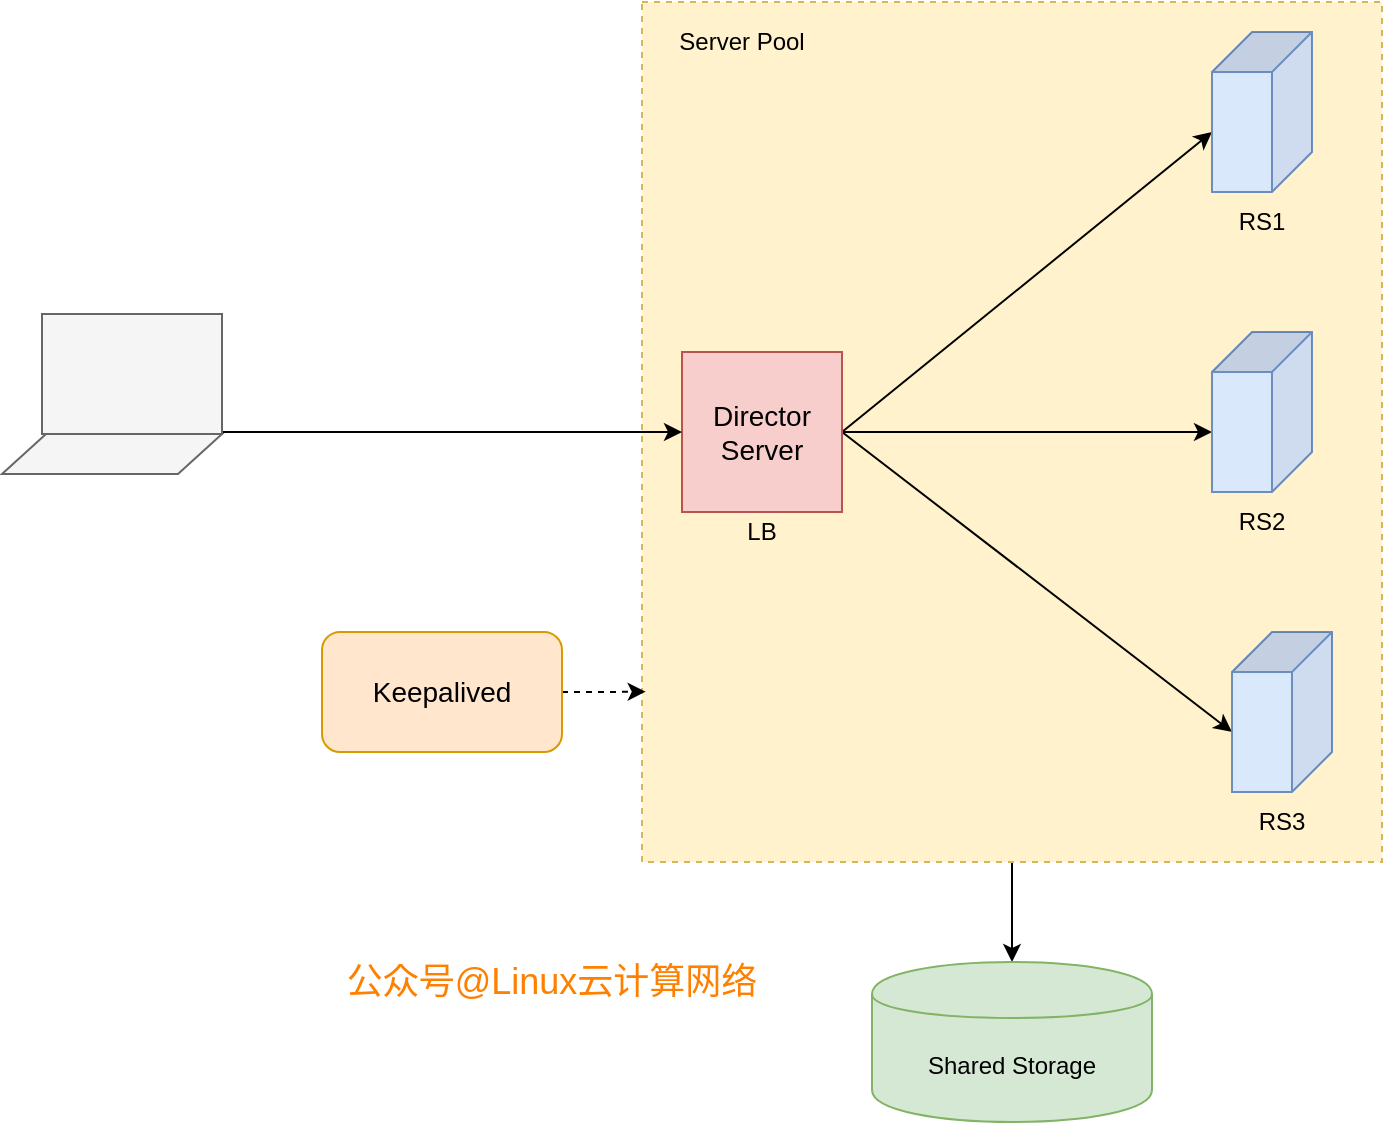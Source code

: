 <mxfile version="12.4.7" type="github">
  <diagram id="fQ0tpxYxzntRypLSKaCK" name="Page-1">
    <mxGraphModel dx="2249" dy="762" grid="1" gridSize="10" guides="1" tooltips="1" connect="1" arrows="1" fold="1" page="1" pageScale="1" pageWidth="827" pageHeight="1169" math="0" shadow="0">
      <root>
        <mxCell id="0"/>
        <mxCell id="1" parent="0"/>
        <mxCell id="0HKvY1qHdafvXrGgFuwy-4" value="" style="edgeStyle=orthogonalEdgeStyle;rounded=0;orthogonalLoop=1;jettySize=auto;html=1;" parent="1" source="0HKvY1qHdafvXrGgFuwy-1" target="0HKvY1qHdafvXrGgFuwy-3" edge="1">
          <mxGeometry relative="1" as="geometry"/>
        </mxCell>
        <mxCell id="0HKvY1qHdafvXrGgFuwy-1" value="" style="rounded=0;whiteSpace=wrap;html=1;dashed=1;fillColor=#fff2cc;strokeColor=#d6b656;" parent="1" vertex="1">
          <mxGeometry x="310" y="70" width="370" height="430" as="geometry"/>
        </mxCell>
        <mxCell id="ntUbtXpExg5YZEW9Ewyy-10" style="rounded=0;orthogonalLoop=1;jettySize=auto;html=1;exitX=1;exitY=0.5;exitDx=0;exitDy=0;entryX=0;entryY=0;entryDx=50;entryDy=50;entryPerimeter=0;" parent="1" source="ntUbtXpExg5YZEW9Ewyy-1" target="ntUbtXpExg5YZEW9Ewyy-2" edge="1">
          <mxGeometry relative="1" as="geometry"/>
        </mxCell>
        <mxCell id="ntUbtXpExg5YZEW9Ewyy-11" style="edgeStyle=none;rounded=0;orthogonalLoop=1;jettySize=auto;html=1;exitX=1;exitY=0.5;exitDx=0;exitDy=0;entryX=0;entryY=0;entryDx=50;entryDy=50;entryPerimeter=0;" parent="1" source="ntUbtXpExg5YZEW9Ewyy-1" target="ntUbtXpExg5YZEW9Ewyy-3" edge="1">
          <mxGeometry relative="1" as="geometry"/>
        </mxCell>
        <mxCell id="ntUbtXpExg5YZEW9Ewyy-12" style="edgeStyle=none;rounded=0;orthogonalLoop=1;jettySize=auto;html=1;exitX=1;exitY=0.5;exitDx=0;exitDy=0;entryX=0;entryY=0;entryDx=50;entryDy=50;entryPerimeter=0;" parent="1" source="ntUbtXpExg5YZEW9Ewyy-1" target="ntUbtXpExg5YZEW9Ewyy-4" edge="1">
          <mxGeometry relative="1" as="geometry"/>
        </mxCell>
        <mxCell id="ntUbtXpExg5YZEW9Ewyy-1" value="&lt;font style=&quot;font-size: 14px&quot;&gt;Director&lt;br&gt;Server&lt;/font&gt;" style="whiteSpace=wrap;html=1;aspect=fixed;fillColor=#f8cecc;strokeColor=#b85450;" parent="1" vertex="1">
          <mxGeometry x="330" y="245" width="80" height="80" as="geometry"/>
        </mxCell>
        <mxCell id="ntUbtXpExg5YZEW9Ewyy-2" value="" style="shape=cube;whiteSpace=wrap;html=1;boundedLbl=1;backgroundOutline=1;darkOpacity=0.05;darkOpacity2=0.1;rotation=90;fillColor=#dae8fc;strokeColor=#6c8ebf;" parent="1" vertex="1">
          <mxGeometry x="580" y="100" width="80" height="50" as="geometry"/>
        </mxCell>
        <mxCell id="ntUbtXpExg5YZEW9Ewyy-3" value="" style="shape=cube;whiteSpace=wrap;html=1;boundedLbl=1;backgroundOutline=1;darkOpacity=0.05;darkOpacity2=0.1;rotation=90;fillColor=#dae8fc;strokeColor=#6c8ebf;" parent="1" vertex="1">
          <mxGeometry x="580" y="250" width="80" height="50" as="geometry"/>
        </mxCell>
        <mxCell id="ntUbtXpExg5YZEW9Ewyy-4" value="" style="shape=cube;whiteSpace=wrap;html=1;boundedLbl=1;backgroundOutline=1;darkOpacity=0.05;darkOpacity2=0.1;rotation=90;fillColor=#dae8fc;strokeColor=#6c8ebf;" parent="1" vertex="1">
          <mxGeometry x="590" y="400" width="80" height="50" as="geometry"/>
        </mxCell>
        <mxCell id="ntUbtXpExg5YZEW9Ewyy-7" value="RS1" style="text;html=1;strokeColor=none;fillColor=none;align=center;verticalAlign=middle;whiteSpace=wrap;rounded=0;" parent="1" vertex="1">
          <mxGeometry x="600" y="170" width="40" height="20" as="geometry"/>
        </mxCell>
        <mxCell id="ntUbtXpExg5YZEW9Ewyy-8" value="RS2" style="text;html=1;strokeColor=none;fillColor=none;align=center;verticalAlign=middle;whiteSpace=wrap;rounded=0;" parent="1" vertex="1">
          <mxGeometry x="600" y="320" width="40" height="20" as="geometry"/>
        </mxCell>
        <mxCell id="ntUbtXpExg5YZEW9Ewyy-9" value="RS3" style="text;html=1;strokeColor=none;fillColor=none;align=center;verticalAlign=middle;whiteSpace=wrap;rounded=0;" parent="1" vertex="1">
          <mxGeometry x="610" y="470" width="40" height="20" as="geometry"/>
        </mxCell>
        <mxCell id="0HKvY1qHdafvXrGgFuwy-2" value="Server Pool" style="text;html=1;strokeColor=none;fillColor=none;align=center;verticalAlign=middle;whiteSpace=wrap;rounded=0;" parent="1" vertex="1">
          <mxGeometry x="320" y="80" width="80" height="20" as="geometry"/>
        </mxCell>
        <mxCell id="0HKvY1qHdafvXrGgFuwy-3" value="Shared Storage" style="shape=cylinder;whiteSpace=wrap;html=1;boundedLbl=1;backgroundOutline=1;fillColor=#d5e8d4;strokeColor=#82b366;" parent="1" vertex="1">
          <mxGeometry x="425" y="550" width="140" height="80" as="geometry"/>
        </mxCell>
        <mxCell id="0HKvY1qHdafvXrGgFuwy-8" value="" style="edgeStyle=orthogonalEdgeStyle;rounded=0;orthogonalLoop=1;jettySize=auto;html=1;entryX=0;entryY=0.5;entryDx=0;entryDy=0;exitX=1;exitY=1;exitDx=0;exitDy=0;" parent="1" source="0HKvY1qHdafvXrGgFuwy-5" target="ntUbtXpExg5YZEW9Ewyy-1" edge="1">
          <mxGeometry relative="1" as="geometry">
            <mxPoint x="130" y="275" as="targetPoint"/>
            <Array as="points">
              <mxPoint x="50" y="285"/>
            </Array>
          </mxGeometry>
        </mxCell>
        <mxCell id="0HKvY1qHdafvXrGgFuwy-5" value="" style="rounded=0;whiteSpace=wrap;html=1;fillColor=#f5f5f5;strokeColor=#666666;fontColor=#333333;" parent="1" vertex="1">
          <mxGeometry x="10" y="226" width="90" height="60" as="geometry"/>
        </mxCell>
        <mxCell id="0HKvY1qHdafvXrGgFuwy-6" value="" style="shape=parallelogram;perimeter=parallelogramPerimeter;whiteSpace=wrap;html=1;fillColor=#f5f5f5;strokeColor=#666666;fontColor=#333333;" parent="1" vertex="1">
          <mxGeometry x="-10" y="286" width="110" height="20" as="geometry"/>
        </mxCell>
        <mxCell id="0HKvY1qHdafvXrGgFuwy-9" value="LB" style="text;html=1;strokeColor=none;fillColor=none;align=center;verticalAlign=middle;whiteSpace=wrap;rounded=0;dashed=1;" parent="1" vertex="1">
          <mxGeometry x="350" y="325" width="40" height="20" as="geometry"/>
        </mxCell>
        <mxCell id="iU6LVSjIZWzxT9sqldAj-3" style="edgeStyle=orthogonalEdgeStyle;rounded=0;orthogonalLoop=1;jettySize=auto;html=1;entryX=0.005;entryY=0.802;entryDx=0;entryDy=0;entryPerimeter=0;dashed=1;" edge="1" parent="1" source="iU6LVSjIZWzxT9sqldAj-1" target="0HKvY1qHdafvXrGgFuwy-1">
          <mxGeometry relative="1" as="geometry"/>
        </mxCell>
        <mxCell id="iU6LVSjIZWzxT9sqldAj-1" value="&lt;font style=&quot;font-size: 14px&quot;&gt;Keepalived&lt;/font&gt;" style="rounded=1;whiteSpace=wrap;html=1;fillColor=#ffe6cc;strokeColor=#d79b00;" vertex="1" parent="1">
          <mxGeometry x="150" y="385" width="120" height="60" as="geometry"/>
        </mxCell>
        <mxCell id="iU6LVSjIZWzxT9sqldAj-4" value="&lt;font style=&quot;font-size: 18px&quot; color=&quot;#ff8000&quot;&gt;公众号@Linux云计算网络&lt;/font&gt;" style="text;html=1;strokeColor=none;fillColor=none;align=center;verticalAlign=middle;whiteSpace=wrap;rounded=0;" vertex="1" parent="1">
          <mxGeometry x="160" y="550" width="210" height="20" as="geometry"/>
        </mxCell>
      </root>
    </mxGraphModel>
  </diagram>
</mxfile>
